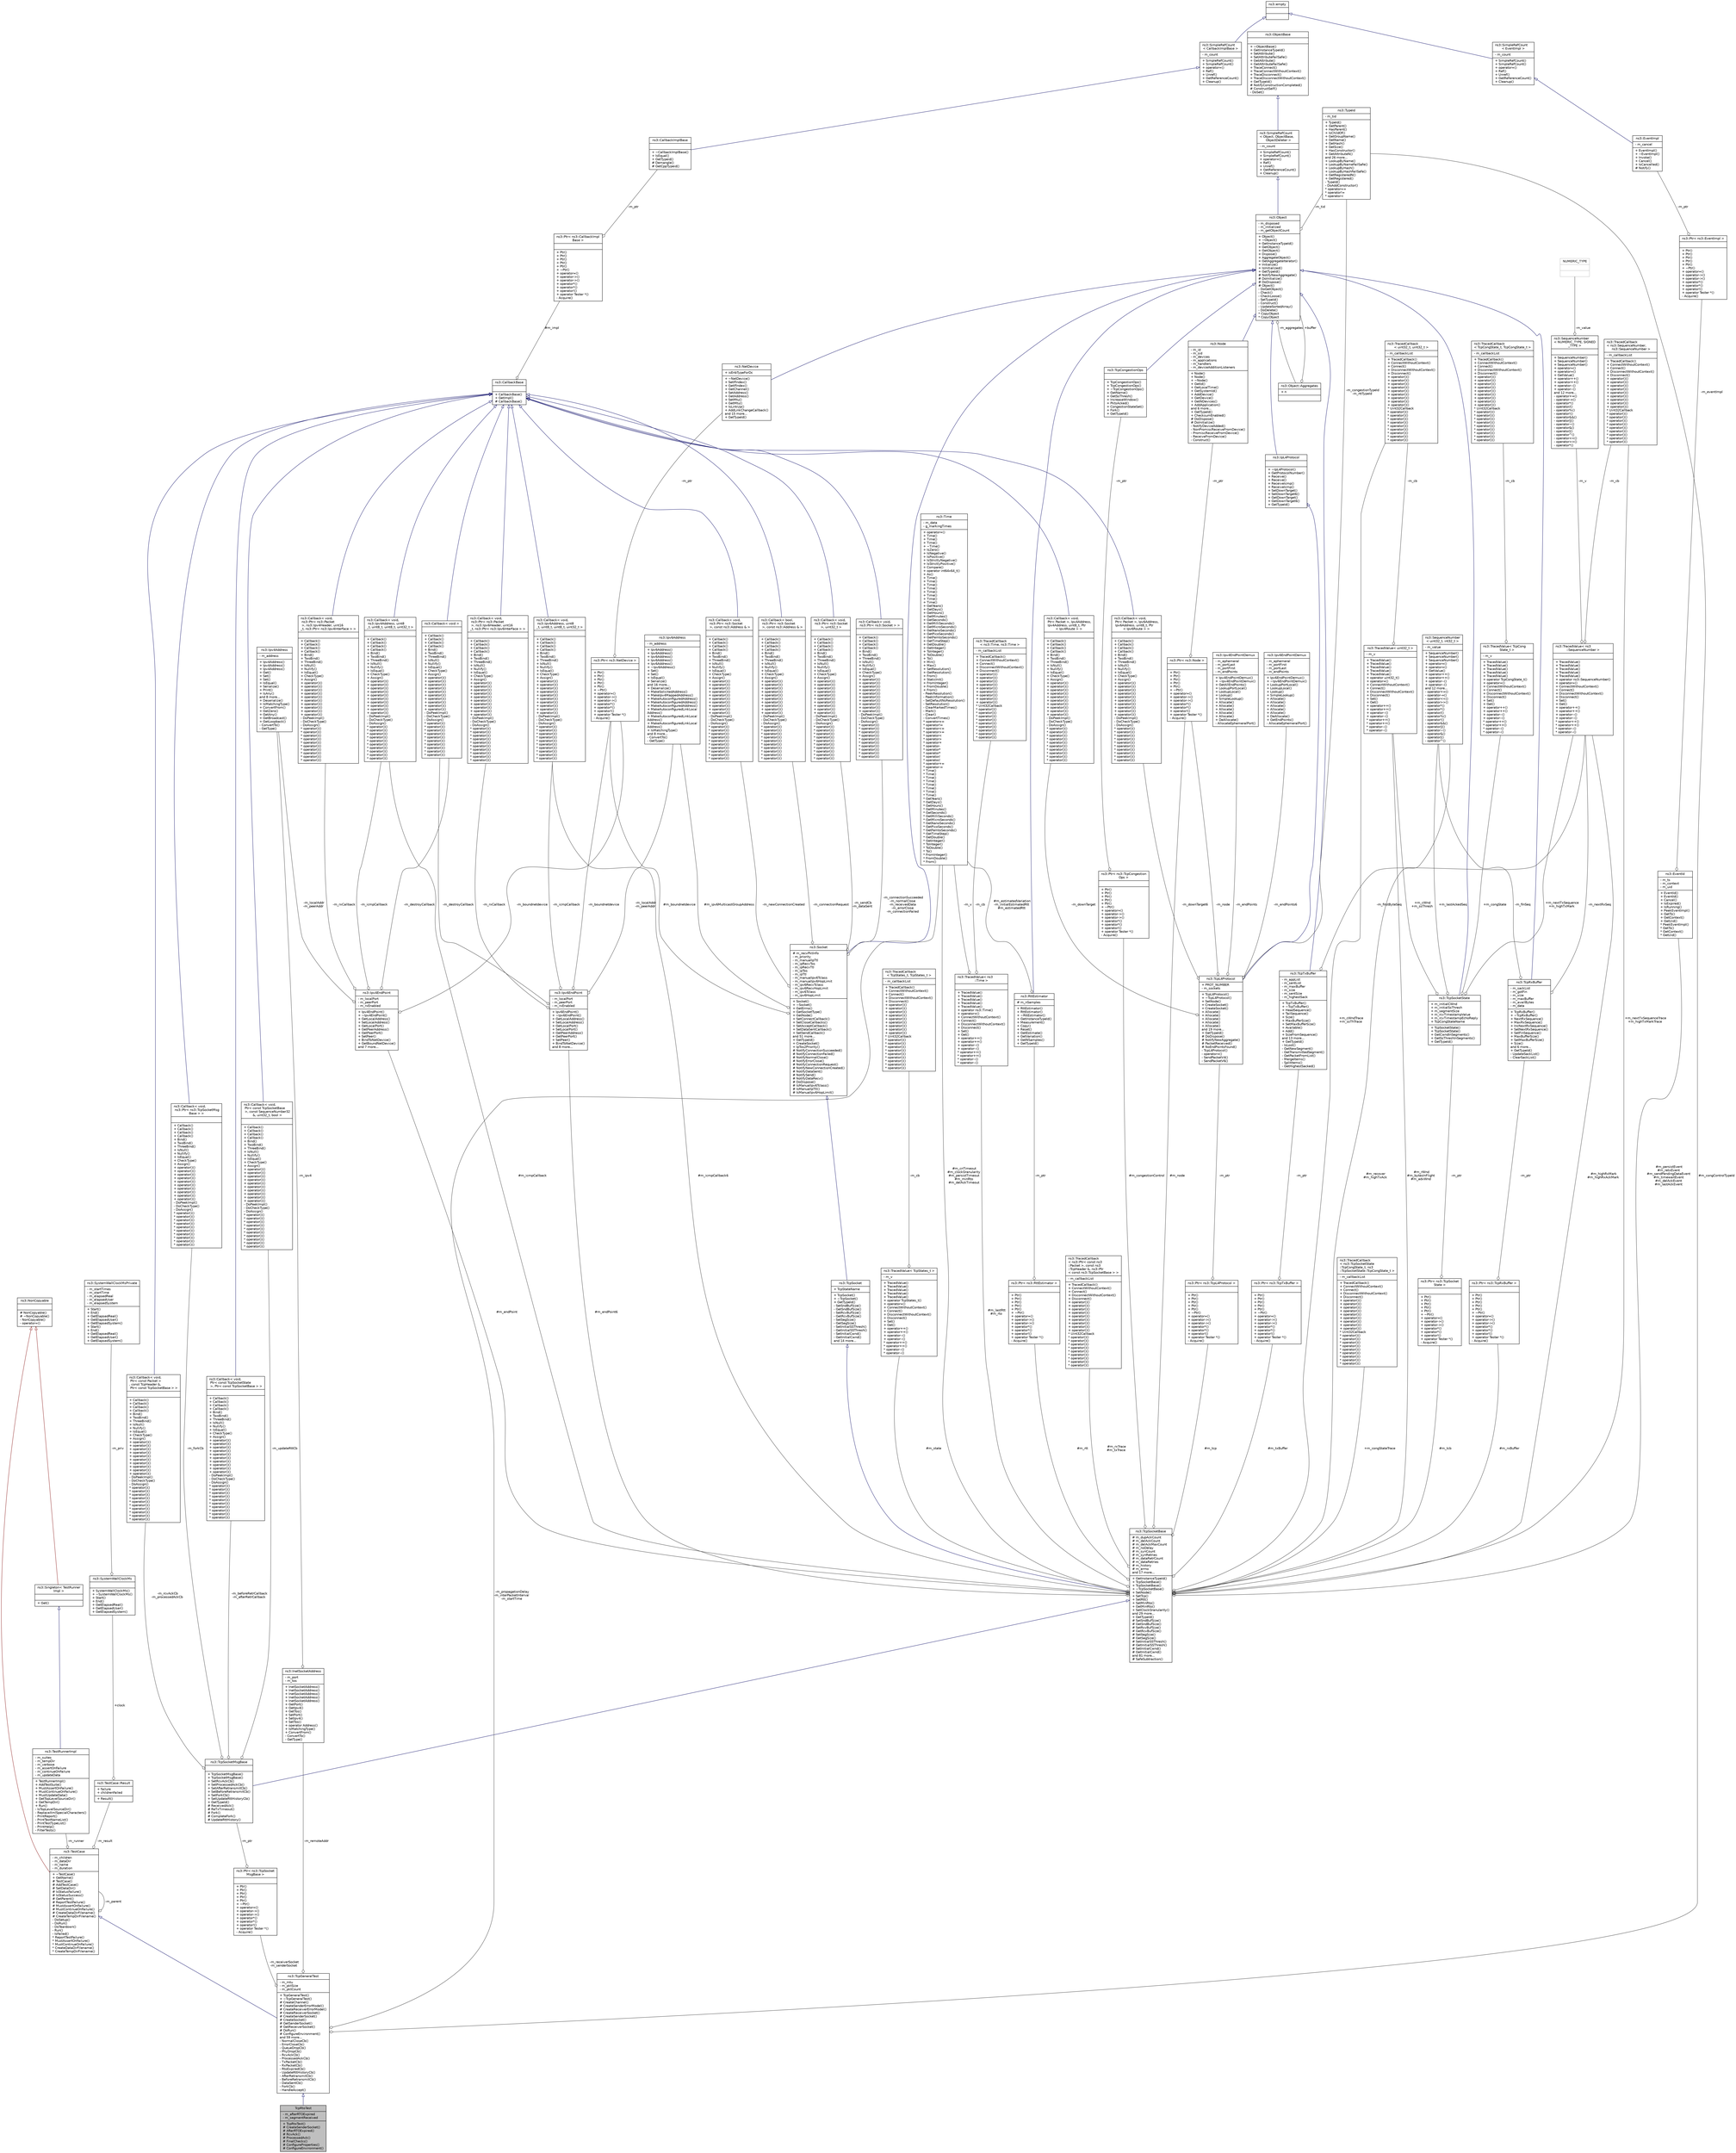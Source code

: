 digraph "TcpRtoTest"
{
  edge [fontname="Helvetica",fontsize="10",labelfontname="Helvetica",labelfontsize="10"];
  node [fontname="Helvetica",fontsize="10",shape=record];
  Node1 [label="{TcpRtoTest\n|- m_afterRTOExpired\l- m_segmentReceived\l|+ TcpRtoTest()\l# CreateSenderSocket()\l# AfterRTOExpired()\l# RcvAck()\l# ProcessedAck()\l# FinalChecks()\l# ConfigureProperties()\l# ConfigureEnvironment()\l}",height=0.2,width=0.4,color="black", fillcolor="grey75", style="filled", fontcolor="black"];
  Node2 -> Node1 [dir="back",color="midnightblue",fontsize="10",style="solid",arrowtail="onormal"];
  Node2 [label="{ns3::TcpGeneralTest\n|- m_mtu\l- m_pktSize\l- m_pktCount\l|+ TcpGeneralTest()\l+ ~TcpGeneralTest()\l# CreateChannel()\l# CreateSenderErrorModel()\l# CreateReceiverErrorModel()\l# CreateReceiverSocket()\l# CreateSenderSocket()\l# CreateSocket()\l# GetSenderSocket()\l# GetReceiverSocket()\l# DoRun()\l# ConfigureEnvironment()\land 59 more...\l- NormalCloseCb()\l- ErrorCloseCb()\l- QueueDropCb()\l- PhyDropCb()\l- RcvAckCb()\l- ProcessedAckCb()\l- TxPacketCb()\l- RxPacketCb()\l- RtoExpiredCb()\l- UpdateRttHistoryCb()\l- AfterRetransmitCb()\l- BeforeRetransmitCb()\l- DataSentCb()\l- ForkCb()\l- HandleAccept()\l}",height=0.2,width=0.4,color="black", fillcolor="white", style="filled",URL="$d2/dfd/classns3_1_1TcpGeneralTest.html",tooltip="General infrastructure for TCP testing. "];
  Node3 -> Node2 [dir="back",color="midnightblue",fontsize="10",style="solid",arrowtail="onormal"];
  Node3 [label="{ns3::TestCase\n|- m_children\l- m_dataDir\l- m_name\l- m_duration\l|+ ~TestCase()\l+ GetName()\l# TestCase()\l# AddTestCase()\l# SetDataDir()\l# IsStatusFailure()\l# IsStatusSuccess()\l# GetParent()\l# ReportTestFailure()\l# MustAssertOnFailure()\l# MustContinueOnFailure()\l# CreateDataDirFilename()\l# CreateTempDirFilename()\l- DoSetup()\l- DoRun()\l- DoTeardown()\l- Run()\l- IsFailed()\l* ReportTestFailure()\l* MustAssertOnFailure()\l* MustContinueOnFailure()\l* CreateDataDirFilename()\l* CreateTempDirFilename()\l}",height=0.2,width=0.4,color="black", fillcolor="white", style="filled",URL="$dd/d88/classns3_1_1TestCase.html",tooltip="encapsulates test code "];
  Node4 -> Node3 [dir="back",color="firebrick4",fontsize="10",style="solid",arrowtail="onormal"];
  Node4 [label="{ns3::NonCopyable\n||# NonCopyable()\l# ~NonCopyable()\l- NonCopyable()\l- operator=()\l}",height=0.2,width=0.4,color="black", fillcolor="white", style="filled",URL="$da/dd1/classns3_1_1NonCopyable.html"];
  Node5 -> Node3 [color="grey25",fontsize="10",style="solid",label=" -m_runner" ,arrowhead="odiamond"];
  Node5 [label="{ns3::TestRunnerImpl\n|- m_suites\l- m_tempDir\l- m_verbose\l- m_assertOnFailure\l- m_continueOnFailure\l- m_updateData\l|+ TestRunnerImpl()\l+ AddTestSuite()\l+ MustAssertOnFailure()\l+ MustContinueOnFailure()\l+ MustUpdateData()\l+ GetTopLevelSourceDir()\l+ GetTempDir()\l+ Run()\l- IsTopLevelSourceDir()\l- ReplaceXmlSpecialCharacters()\l- PrintReport()\l- PrintTestNameList()\l- PrintTestTypeList()\l- PrintHelp()\l- FilterTests()\l}",height=0.2,width=0.4,color="black", fillcolor="white", style="filled",URL="$d7/d71/classns3_1_1TestRunnerImpl.html"];
  Node6 -> Node5 [dir="back",color="midnightblue",fontsize="10",style="solid",arrowtail="onormal"];
  Node6 [label="{ns3::Singleton\< TestRunner\lImpl \>\n||+ Get()\l}",height=0.2,width=0.4,color="black", fillcolor="white", style="filled",URL="$d8/d77/classns3_1_1Singleton.html"];
  Node4 -> Node6 [dir="back",color="firebrick4",fontsize="10",style="solid",arrowtail="onormal"];
  Node3 -> Node3 [color="grey25",fontsize="10",style="solid",label=" -m_parent" ,arrowhead="odiamond"];
  Node7 -> Node3 [color="grey25",fontsize="10",style="solid",label=" -m_result" ,arrowhead="odiamond"];
  Node7 [label="{ns3::TestCase::Result\n|+ failure\l+ childrenFailed\l|+ Result()\l}",height=0.2,width=0.4,color="black", fillcolor="white", style="filled",URL="$de/d25/structns3_1_1TestCase_1_1Result.html"];
  Node8 -> Node7 [color="grey25",fontsize="10",style="solid",label=" +clock" ,arrowhead="odiamond"];
  Node8 [label="{ns3::SystemWallClockMs\n||+ SystemWallClockMs()\l+ ~SystemWallClockMs()\l+ Start()\l+ End()\l+ GetElapsedReal()\l+ GetElapsedUser()\l+ GetElapsedSystem()\l}",height=0.2,width=0.4,color="black", fillcolor="white", style="filled",URL="$dc/dd4/classns3_1_1SystemWallClockMs.html",tooltip="Measure elapsed wall clock time in milliseconds. "];
  Node9 -> Node8 [color="grey25",fontsize="10",style="solid",label=" -m_priv" ,arrowhead="odiamond"];
  Node9 [label="{ns3::SystemWallClockMsPrivate\n|- m_startTimes\l- m_startTime\l- m_elapsedReal\l- m_elapsedUser\l- m_elapsedSystem\l|+ Start()\l+ End()\l+ GetElapsedReal()\l+ GetElapsedUser()\l+ GetElapsedSystem()\l+ Start()\l+ End()\l+ GetElapsedReal()\l+ GetElapsedUser()\l+ GetElapsedSystem()\l}",height=0.2,width=0.4,color="black", fillcolor="white", style="filled",URL="$db/da6/classns3_1_1SystemWallClockMsPrivate.html",tooltip="System-dependent implementation for SystemWallClockMs. "];
  Node10 -> Node2 [color="grey25",fontsize="10",style="solid",label=" -m_remoteAddr" ,arrowhead="odiamond"];
  Node10 [label="{ns3::InetSocketAddress\n|- m_port\l- m_tos\l|+ InetSocketAddress()\l+ InetSocketAddress()\l+ InetSocketAddress()\l+ InetSocketAddress()\l+ InetSocketAddress()\l+ GetPort()\l+ GetIpv4()\l+ GetTos()\l+ SetPort()\l+ SetIpv4()\l+ SetTos()\l+ operator Address()\l+ IsMatchingType()\l+ ConvertFrom()\l- ConvertTo()\l- GetType()\l}",height=0.2,width=0.4,color="black", fillcolor="white", style="filled",URL="$d0/dfc/classns3_1_1InetSocketAddress.html",tooltip="an Inet address class "];
  Node11 -> Node10 [color="grey25",fontsize="10",style="solid",label=" -m_ipv4" ,arrowhead="odiamond"];
  Node11 [label="{ns3::Ipv4Address\n|- m_address\l|+ Ipv4Address()\l+ Ipv4Address()\l+ Ipv4Address()\l+ Get()\l+ Set()\l+ Set()\l+ IsEqual()\l+ Serialize()\l+ Print()\l+ IsAny()\land 8 more...\l+ Deserialize()\l+ IsMatchingType()\l+ ConvertFrom()\l+ GetZero()\l+ GetAny()\l+ GetBroadcast()\l+ GetLoopback()\l- ConvertTo()\l- GetType()\l}",height=0.2,width=0.4,color="black", fillcolor="white", style="filled",URL="$de/d55/classns3_1_1Ipv4Address.html",tooltip="Ipv4 addresses are stored in host order in this class. "];
  Node12 -> Node2 [color="grey25",fontsize="10",style="solid",label=" -m_receiverSocket\n-m_senderSocket" ,arrowhead="odiamond"];
  Node12 [label="{ns3::Ptr\< ns3::TcpSocket\lMsgBase \>\n||+ Ptr()\l+ Ptr()\l+ Ptr()\l+ Ptr()\l+ Ptr()\l+ ~Ptr()\l+ operator=()\l+ operator-\>()\l+ operator-\>()\l+ operator*()\l+ operator*()\l+ operator!()\l+ operator Tester *()\l- Acquire()\l}",height=0.2,width=0.4,color="black", fillcolor="white", style="filled",URL="$dc/d90/classns3_1_1Ptr.html"];
  Node13 -> Node12 [color="grey25",fontsize="10",style="solid",label=" -m_ptr" ,arrowhead="odiamond"];
  Node13 [label="{ns3::TcpSocketMsgBase\n||+ TcpSocketMsgBase()\l+ TcpSocketMsgBase()\l+ SetRcvAckCb()\l+ SetProcessedAckCb()\l+ SetAfterRetransmitCb()\l+ SetBeforeRetransmitCb()\l+ SetForkCb()\l+ SetUpdateRttHistoryCb()\l+ GetTypeId()\l# ReceivedAck()\l# ReTxTimeout()\l# Fork()\l# CompleteFork()\l# UpdateRttHistory()\l}",height=0.2,width=0.4,color="black", fillcolor="white", style="filled",URL="$dd/d88/classns3_1_1TcpSocketMsgBase.html",tooltip="Class for inserting callbacks special points of the flow of TCP sockets. "];
  Node14 -> Node13 [dir="back",color="midnightblue",fontsize="10",style="solid",arrowtail="onormal"];
  Node14 [label="{ns3::TcpSocketBase\n|# m_dupAckCount\l# m_delAckCount\l# m_delAckMaxCount\l# m_noDelay\l# m_synCount\l# m_synRetries\l# m_dataRetrCount\l# m_dataRetries\l# m_history\l# m_errno\land 17 more...\l|+ GetInstanceTypeId()\l+ TcpSocketBase()\l+ TcpSocketBase()\l+ ~TcpSocketBase()\l+ SetNode()\l+ SetTcp()\l+ SetRtt()\l+ SetMinRto()\l+ GetMinRto()\l+ SetClockGranularity()\land 29 more...\l+ GetTypeId()\l# SetSndBufSize()\l# GetSndBufSize()\l# SetRcvBufSize()\l# GetRcvBufSize()\l# SetSegSize()\l# GetSegSize()\l# SetInitialSSThresh()\l# GetInitialSSThresh()\l# SetInitialCwnd()\l# GetInitialCwnd()\land 81 more...\l# SafeSubtraction()\l}",height=0.2,width=0.4,color="black", fillcolor="white", style="filled",URL="$d1/d45/classns3_1_1TcpSocketBase.html",tooltip="A base class for implementation of a stream socket using TCP. "];
  Node15 -> Node14 [dir="back",color="midnightblue",fontsize="10",style="solid",arrowtail="onormal"];
  Node15 [label="{ns3::TcpSocket\n|+ TcpStateName\l|+ TcpSocket()\l+ ~TcpSocket()\l+ GetTypeId()\l- SetSndBufSize()\l- GetSndBufSize()\l- SetRcvBufSize()\l- GetRcvBufSize()\l- SetSegSize()\l- GetSegSize()\l- SetInitialSSThresh()\l- GetInitialSSThresh()\l- SetInitialCwnd()\l- GetInitialCwnd()\land 14 more...\l}",height=0.2,width=0.4,color="black", fillcolor="white", style="filled",URL="$d2/dc5/classns3_1_1TcpSocket.html",tooltip="(abstract) base class of all TcpSockets "];
  Node16 -> Node15 [dir="back",color="midnightblue",fontsize="10",style="solid",arrowtail="onormal"];
  Node16 [label="{ns3::Socket\n|# m_recvPktInfo\l- m_priority\l- m_manualIpTtl\l- m_ipRecvTos\l- m_ipRecvTtl\l- m_ipTos\l- m_ipTtl\l- m_manualIpv6Tclass\l- m_manualIpv6HopLimit\l- m_ipv6RecvTclass\l- m_ipv6RecvHopLimit\l- m_ipv6Tclass\l- m_ipv6HopLimit\l|+ Socket()\l+ ~Socket()\l+ GetErrno()\l+ GetSocketType()\l+ GetNode()\l+ SetConnectCallback()\l+ SetCloseCallbacks()\l+ SetAcceptCallback()\l+ SetDataSentCallback()\l+ SetSendCallback()\land 51 more...\l+ GetTypeId()\l+ CreateSocket()\l+ IpTos2Priority()\l# NotifyConnectionSucceeded()\l# NotifyConnectionFailed()\l# NotifyNormalClose()\l# NotifyErrorClose()\l# NotifyConnectionRequest()\l# NotifyNewConnectionCreated()\l# NotifyDataSent()\l# NotifySend()\l# NotifyDataRecv()\l# DoDispose()\l# IsManualIpv6Tclass()\l# IsManualIpTtl()\l# IsManualIpv6HopLimit()\l}",height=0.2,width=0.4,color="black", fillcolor="white", style="filled",URL="$d9/df2/classns3_1_1Socket.html",tooltip="A low-level Socket API based loosely on the BSD Socket API.A few things to keep in mind about this ty..."];
  Node17 -> Node16 [dir="back",color="midnightblue",fontsize="10",style="solid",arrowtail="onormal"];
  Node17 [label="{ns3::Object\n|- m_disposed\l- m_initialized\l- m_getObjectCount\l|+ Object()\l+ ~Object()\l+ GetInstanceTypeId()\l+ GetObject()\l+ GetObject()\l+ Dispose()\l+ AggregateObject()\l+ GetAggregateIterator()\l+ Initialize()\l+ IsInitialized()\l+ GetTypeId()\l# NotifyNewAggregate()\l# DoInitialize()\l# DoDispose()\l# Object()\l- DoGetObject()\l- Check()\l- CheckLoose()\l- SetTypeId()\l- Construct()\l- UpdateSortedArray()\l- DoDelete()\l* CopyObject\l* CopyObject\l}",height=0.2,width=0.4,color="black", fillcolor="white", style="filled",URL="$d9/d77/classns3_1_1Object.html",tooltip="A base class which provides memory management and object aggregation. "];
  Node18 -> Node17 [dir="back",color="midnightblue",fontsize="10",style="solid",arrowtail="onormal"];
  Node18 [label="{ns3::SimpleRefCount\l\< Object, ObjectBase,\l ObjectDeleter \>\n|- m_count\l|+ SimpleRefCount()\l+ SimpleRefCount()\l+ operator=()\l+ Ref()\l+ Unref()\l+ GetReferenceCount()\l+ Cleanup()\l}",height=0.2,width=0.4,color="black", fillcolor="white", style="filled",URL="$da/da1/classns3_1_1SimpleRefCount.html"];
  Node19 -> Node18 [dir="back",color="midnightblue",fontsize="10",style="solid",arrowtail="onormal"];
  Node19 [label="{ns3::ObjectBase\n||+ ~ObjectBase()\l+ GetInstanceTypeId()\l+ SetAttribute()\l+ SetAttributeFailSafe()\l+ GetAttribute()\l+ GetAttributeFailSafe()\l+ TraceConnect()\l+ TraceConnectWithoutContext()\l+ TraceDisconnect()\l+ TraceDisconnectWithoutContext()\l+ GetTypeId()\l# NotifyConstructionCompleted()\l# ConstructSelf()\l- DoSet()\l}",height=0.2,width=0.4,color="black", fillcolor="white", style="filled",URL="$d2/dac/classns3_1_1ObjectBase.html",tooltip="Anchor the ns-3 type and attribute system. "];
  Node20 -> Node17 [color="grey25",fontsize="10",style="solid",label=" -m_tid" ,arrowhead="odiamond"];
  Node20 [label="{ns3::TypeId\n|- m_tid\l|+ TypeId()\l+ GetParent()\l+ HasParent()\l+ IsChildOf()\l+ GetGroupName()\l+ GetName()\l+ GetHash()\l+ GetSize()\l+ HasConstructor()\l+ GetAttributeN()\land 26 more...\l+ LookupByName()\l+ LookupByNameFailSafe()\l+ LookupByHash()\l+ LookupByHashFailSafe()\l+ GetRegisteredN()\l+ GetRegistered()\l- TypeId()\l- DoAddConstructor()\l* operator==\l* operator!=\l* operator\<\l}",height=0.2,width=0.4,color="black", fillcolor="white", style="filled",URL="$d6/d11/classns3_1_1TypeId.html",tooltip="a unique identifier for an interface. "];
  Node21 -> Node17 [color="grey25",fontsize="10",style="solid",label=" -m_aggregates" ,arrowhead="odiamond"];
  Node21 [label="{ns3::Object::Aggregates\n|+ n\l|}",height=0.2,width=0.4,color="black", fillcolor="white", style="filled",URL="$d5/de9/structns3_1_1Object_1_1Aggregates.html"];
  Node17 -> Node21 [color="grey25",fontsize="10",style="solid",label=" +buffer" ,arrowhead="odiamond"];
  Node22 -> Node16 [color="grey25",fontsize="10",style="solid",label=" #m_boundnetdevice" ,arrowhead="odiamond"];
  Node22 [label="{ns3::Ptr\< ns3::NetDevice \>\n||+ Ptr()\l+ Ptr()\l+ Ptr()\l+ Ptr()\l+ Ptr()\l+ ~Ptr()\l+ operator=()\l+ operator-\>()\l+ operator-\>()\l+ operator*()\l+ operator*()\l+ operator!()\l+ operator Tester *()\l- Acquire()\l}",height=0.2,width=0.4,color="black", fillcolor="white", style="filled",URL="$dc/d90/classns3_1_1Ptr.html"];
  Node23 -> Node22 [color="grey25",fontsize="10",style="solid",label=" -m_ptr" ,arrowhead="odiamond"];
  Node23 [label="{ns3::NetDevice\n|+ isEnbTypeForDc\l|+ ~NetDevice()\l+ SetIfIndex()\l+ GetIfIndex()\l+ GetChannel()\l+ SetAddress()\l+ GetAddress()\l+ SetMtu()\l+ GetMtu()\l+ IsLinkUp()\l+ AddLinkChangeCallback()\land 15 more...\l+ GetTypeId()\l}",height=0.2,width=0.4,color="black", fillcolor="white", style="filled",URL="$d9/dac/classns3_1_1NetDevice.html",tooltip="Network layer to device interface. "];
  Node17 -> Node23 [dir="back",color="midnightblue",fontsize="10",style="solid",arrowtail="onormal"];
  Node24 -> Node16 [color="grey25",fontsize="10",style="solid",label=" #m_ipv6MulticastGroupAddress" ,arrowhead="odiamond"];
  Node24 [label="{ns3::Ipv6Address\n|- m_address\l|+ Ipv6Address()\l+ Ipv6Address()\l+ Ipv6Address()\l+ Ipv6Address()\l+ Ipv6Address()\l+ ~Ipv6Address()\l+ Set()\l+ Set()\l+ IsEqual()\l+ Serialize()\land 16 more...\l+ Deserialize()\l+ MakeSolicitedAddress()\l+ MakeIpv4MappedAddress()\l+ MakeAutoconfiguredAddress()\l+ MakeAutoconfiguredAddress()\l+ MakeAutoconfiguredAddress()\l+ MakeAutoconfiguredLinkLocal\lAddress()\l+ MakeAutoconfiguredLinkLocal\lAddress()\l+ MakeAutoconfiguredLinkLocal\lAddress()\l+ IsMatchingType()\land 8 more...\l- ConvertTo()\l- GetType()\l}",height=0.2,width=0.4,color="black", fillcolor="white", style="filled",URL="$d5/de6/classns3_1_1Ipv6Address.html",tooltip="Describes an IPv6 address. "];
  Node25 -> Node16 [color="grey25",fontsize="10",style="solid",label=" -m_newConnectionCreated" ,arrowhead="odiamond"];
  Node25 [label="{ns3::Callback\< void,\l ns3::Ptr\< ns3::Socket\l \>, const ns3::Address & \>\n||+ Callback()\l+ Callback()\l+ Callback()\l+ Callback()\l+ Bind()\l+ TwoBind()\l+ ThreeBind()\l+ IsNull()\l+ Nullify()\l+ IsEqual()\l+ CheckType()\l+ Assign()\l+ operator()()\l+ operator()()\l+ operator()()\l+ operator()()\l+ operator()()\l+ operator()()\l+ operator()()\l+ operator()()\l+ operator()()\l+ operator()()\l- DoPeekImpl()\l- DoCheckType()\l- DoAssign()\l* operator()()\l* operator()()\l* operator()()\l* operator()()\l* operator()()\l* operator()()\l* operator()()\l* operator()()\l* operator()()\l* operator()()\l}",height=0.2,width=0.4,color="black", fillcolor="white", style="filled",URL="$d1/d48/classns3_1_1Callback.html"];
  Node26 -> Node25 [dir="back",color="midnightblue",fontsize="10",style="solid",arrowtail="onormal"];
  Node26 [label="{ns3::CallbackBase\n||+ CallbackBase()\l+ GetImpl()\l# CallbackBase()\l}",height=0.2,width=0.4,color="black", fillcolor="white", style="filled",URL="$d7/db5/classns3_1_1CallbackBase.html"];
  Node27 -> Node26 [color="grey25",fontsize="10",style="solid",label=" #m_impl" ,arrowhead="odiamond"];
  Node27 [label="{ns3::Ptr\< ns3::CallbackImpl\lBase \>\n||+ Ptr()\l+ Ptr()\l+ Ptr()\l+ Ptr()\l+ Ptr()\l+ ~Ptr()\l+ operator=()\l+ operator-\>()\l+ operator-\>()\l+ operator*()\l+ operator*()\l+ operator!()\l+ operator Tester *()\l- Acquire()\l}",height=0.2,width=0.4,color="black", fillcolor="white", style="filled",URL="$dc/d90/classns3_1_1Ptr.html"];
  Node28 -> Node27 [color="grey25",fontsize="10",style="solid",label=" -m_ptr" ,arrowhead="odiamond"];
  Node28 [label="{ns3::CallbackImplBase\n||+ ~CallbackImplBase()\l+ IsEqual()\l+ GetTypeid()\l# Demangle()\l# GetCppTypeid()\l}",height=0.2,width=0.4,color="black", fillcolor="white", style="filled",URL="$d3/dfa/classns3_1_1CallbackImplBase.html"];
  Node29 -> Node28 [dir="back",color="midnightblue",fontsize="10",style="solid",arrowtail="onormal"];
  Node29 [label="{ns3::SimpleRefCount\l\< CallbackImplBase \>\n|- m_count\l|+ SimpleRefCount()\l+ SimpleRefCount()\l+ operator=()\l+ Ref()\l+ Unref()\l+ GetReferenceCount()\l+ Cleanup()\l}",height=0.2,width=0.4,color="black", fillcolor="white", style="filled",URL="$da/da1/classns3_1_1SimpleRefCount.html"];
  Node30 -> Node29 [dir="back",color="midnightblue",fontsize="10",style="solid",arrowtail="onormal"];
  Node30 [label="{ns3::empty\n||}",height=0.2,width=0.4,color="black", fillcolor="white", style="filled",URL="$d9/d6a/classns3_1_1empty.html",tooltip="make Callback use a separate empty type "];
  Node31 -> Node16 [color="grey25",fontsize="10",style="solid",label=" -m_sendCb\n-m_dataSent" ,arrowhead="odiamond"];
  Node31 [label="{ns3::Callback\< void,\l ns3::Ptr\< ns3::Socket\l \>, uint32_t \>\n||+ Callback()\l+ Callback()\l+ Callback()\l+ Callback()\l+ Bind()\l+ TwoBind()\l+ ThreeBind()\l+ IsNull()\l+ Nullify()\l+ IsEqual()\l+ CheckType()\l+ Assign()\l+ operator()()\l+ operator()()\l+ operator()()\l+ operator()()\l+ operator()()\l+ operator()()\l+ operator()()\l+ operator()()\l+ operator()()\l+ operator()()\l- DoPeekImpl()\l- DoCheckType()\l- DoAssign()\l* operator()()\l* operator()()\l* operator()()\l* operator()()\l* operator()()\l* operator()()\l* operator()()\l* operator()()\l* operator()()\l* operator()()\l}",height=0.2,width=0.4,color="black", fillcolor="white", style="filled",URL="$d1/d48/classns3_1_1Callback.html"];
  Node26 -> Node31 [dir="back",color="midnightblue",fontsize="10",style="solid",arrowtail="onormal"];
  Node32 -> Node16 [color="grey25",fontsize="10",style="solid",label=" -m_connectionSucceeded\n-m_normalClose\n-m_receivedData\n-m_errorClose\n-m_connectionFailed" ,arrowhead="odiamond"];
  Node32 [label="{ns3::Callback\< void,\l ns3::Ptr\< ns3::Socket \> \>\n||+ Callback()\l+ Callback()\l+ Callback()\l+ Callback()\l+ Bind()\l+ TwoBind()\l+ ThreeBind()\l+ IsNull()\l+ Nullify()\l+ IsEqual()\l+ CheckType()\l+ Assign()\l+ operator()()\l+ operator()()\l+ operator()()\l+ operator()()\l+ operator()()\l+ operator()()\l+ operator()()\l+ operator()()\l+ operator()()\l+ operator()()\l- DoPeekImpl()\l- DoCheckType()\l- DoAssign()\l* operator()()\l* operator()()\l* operator()()\l* operator()()\l* operator()()\l* operator()()\l* operator()()\l* operator()()\l* operator()()\l* operator()()\l}",height=0.2,width=0.4,color="black", fillcolor="white", style="filled",URL="$d1/d48/classns3_1_1Callback.html"];
  Node26 -> Node32 [dir="back",color="midnightblue",fontsize="10",style="solid",arrowtail="onormal"];
  Node33 -> Node16 [color="grey25",fontsize="10",style="solid",label=" -m_connectionRequest" ,arrowhead="odiamond"];
  Node33 [label="{ns3::Callback\< bool,\l ns3::Ptr\< ns3::Socket\l \>, const ns3::Address & \>\n||+ Callback()\l+ Callback()\l+ Callback()\l+ Callback()\l+ Bind()\l+ TwoBind()\l+ ThreeBind()\l+ IsNull()\l+ Nullify()\l+ IsEqual()\l+ CheckType()\l+ Assign()\l+ operator()()\l+ operator()()\l+ operator()()\l+ operator()()\l+ operator()()\l+ operator()()\l+ operator()()\l+ operator()()\l+ operator()()\l+ operator()()\l- DoPeekImpl()\l- DoCheckType()\l- DoAssign()\l* operator()()\l* operator()()\l* operator()()\l* operator()()\l* operator()()\l* operator()()\l* operator()()\l* operator()()\l* operator()()\l* operator()()\l}",height=0.2,width=0.4,color="black", fillcolor="white", style="filled",URL="$d1/d48/classns3_1_1Callback.html"];
  Node26 -> Node33 [dir="back",color="midnightblue",fontsize="10",style="solid",arrowtail="onormal"];
  Node34 -> Node14 [color="grey25",fontsize="10",style="solid",label=" #m_icmpCallback" ,arrowhead="odiamond"];
  Node34 [label="{ns3::Callback\< void,\l ns3::Ipv4Address, uint8\l_t, uint8_t, uint8_t, uint32_t \>\n||+ Callback()\l+ Callback()\l+ Callback()\l+ Callback()\l+ Bind()\l+ TwoBind()\l+ ThreeBind()\l+ IsNull()\l+ Nullify()\l+ IsEqual()\l+ CheckType()\l+ Assign()\l+ operator()()\l+ operator()()\l+ operator()()\l+ operator()()\l+ operator()()\l+ operator()()\l+ operator()()\l+ operator()()\l+ operator()()\l+ operator()()\l- DoPeekImpl()\l- DoCheckType()\l- DoAssign()\l* operator()()\l* operator()()\l* operator()()\l* operator()()\l* operator()()\l* operator()()\l* operator()()\l* operator()()\l* operator()()\l* operator()()\l}",height=0.2,width=0.4,color="black", fillcolor="white", style="filled",URL="$d1/d48/classns3_1_1Callback.html"];
  Node26 -> Node34 [dir="back",color="midnightblue",fontsize="10",style="solid",arrowtail="onormal"];
  Node35 -> Node14 [color="grey25",fontsize="10",style="solid",label=" #m_recover\n#m_highTxAck" ,arrowhead="odiamond"];
  Node35 [label="{ns3::SequenceNumber\l\< uint32_t, int32_t \>\n|- m_value\l|+ SequenceNumber()\l+ SequenceNumber()\l+ SequenceNumber()\l+ operator=()\l+ operator=()\l+ GetValue()\l+ operator++()\l+ operator++()\l+ operator--()\l+ operator--()\land 12 more...\l- operator+=()\l- operator-=()\l- operator\<\<()\l- operator\>\>()\l- operator*()\l- operator*()\l- operator/()\l- operator%()\l- operator!()\l- operator&&()\l- operator\|\|()\l- operator~()\l- operator&()\l- operator\|()\l- operator^()\l}",height=0.2,width=0.4,color="black", fillcolor="white", style="filled",URL="$de/ddb/classns3_1_1SequenceNumber.html"];
  Node36 -> Node14 [color="grey25",fontsize="10",style="solid",label=" #m_txBuffer" ,arrowhead="odiamond"];
  Node36 [label="{ns3::Ptr\< ns3::TcpTxBuffer \>\n||+ Ptr()\l+ Ptr()\l+ Ptr()\l+ Ptr()\l+ Ptr()\l+ ~Ptr()\l+ operator=()\l+ operator-\>()\l+ operator-\>()\l+ operator*()\l+ operator*()\l+ operator!()\l+ operator Tester *()\l- Acquire()\l}",height=0.2,width=0.4,color="black", fillcolor="white", style="filled",URL="$dc/d90/classns3_1_1Ptr.html"];
  Node37 -> Node36 [color="grey25",fontsize="10",style="solid",label=" -m_ptr" ,arrowhead="odiamond"];
  Node37 [label="{ns3::TcpTxBuffer\n|- m_appList\l- m_sentList\l- m_maxBuffer\l- m_size\l- m_sentSize\l- m_highestSack\l|+ TcpTxBuffer()\l+ ~TcpTxBuffer()\l+ HeadSequence()\l+ TailSequence()\l+ Size()\l+ MaxBufferSize()\l+ SetMaxBufferSize()\l+ Available()\l+ Add()\l+ SizeFromSequence()\land 13 more...\l+ GetTypeId()\l- IsLost()\l- GetNewSegment()\l- GetTransmittedSegment()\l- GetPacketFromList()\l- MergeItems()\l- SplitItems()\l- GetHighestSacked()\l}",height=0.2,width=0.4,color="black", fillcolor="white", style="filled",URL="$d9/d1d/classns3_1_1TcpTxBuffer.html",tooltip="Tcp sender buffer. "];
  Node17 -> Node37 [dir="back",color="midnightblue",fontsize="10",style="solid",arrowtail="onormal"];
  Node38 -> Node37 [color="grey25",fontsize="10",style="solid",label=" -m_firstByteSeq" ,arrowhead="odiamond"];
  Node38 [label="{ns3::TracedValue\< ns3\l::SequenceNumber \>\n||+ TracedValue()\l+ TracedValue()\l+ TracedValue()\l+ TracedValue()\l+ TracedValue()\l+ operator ns3::SequenceNumber()\l+ operator=()\l+ ConnectWithoutContext()\l+ Connect()\l+ DisconnectWithoutContext()\l+ Disconnect()\l+ Set()\l+ Get()\l+ operator++()\l+ operator++()\l+ operator--()\l+ operator--()\l* operator++()\l* operator++()\l* operator--()\l* operator--()\l}",height=0.2,width=0.4,color="black", fillcolor="white", style="filled",URL="$df/d97/classns3_1_1TracedValue.html"];
  Node39 -> Node38 [color="grey25",fontsize="10",style="solid",label=" -m_v" ,arrowhead="odiamond"];
  Node39 [label="{ns3::SequenceNumber\l\< NUMERIC_TYPE, SIGNED\l_TYPE \>\n||+ SequenceNumber()\l+ SequenceNumber()\l+ SequenceNumber()\l+ operator=()\l+ operator=()\l+ GetValue()\l+ operator++()\l+ operator++()\l+ operator--()\l+ operator--()\land 12 more...\l- operator+=()\l- operator-=()\l- operator*()\l- operator/()\l- operator%()\l- operator!()\l- operator&&()\l- operator\|\|()\l- operator~()\l- operator&()\l- operator\|()\l- operator^()\l- operator\<\<()\l- operator\>\>()\l- operator*()\l}",height=0.2,width=0.4,color="black", fillcolor="white", style="filled",URL="$de/ddb/classns3_1_1SequenceNumber.html",tooltip="Generic \"sequence number\" class. "];
  Node40 -> Node39 [color="grey25",fontsize="10",style="solid",label=" -m_value" ,arrowhead="odiamond"];
  Node40 [label="{NUMERIC_TYPE\n||}",height=0.2,width=0.4,color="grey75", fillcolor="white", style="filled"];
  Node41 -> Node38 [color="grey25",fontsize="10",style="solid",label=" -m_cb" ,arrowhead="odiamond"];
  Node41 [label="{ns3::TracedCallback\l\< ns3::SequenceNumber,\l ns3::SequenceNumber \>\n|- m_callbackList\l|+ TracedCallback()\l+ ConnectWithoutContext()\l+ Connect()\l+ DisconnectWithoutContext()\l+ Disconnect()\l+ operator()()\l+ operator()()\l+ operator()()\l+ operator()()\l+ operator()()\l+ operator()()\l+ operator()()\l+ operator()()\l+ operator()()\l* Uint32Callback\l* operator()()\l* operator()()\l* operator()()\l* operator()()\l* operator()()\l* operator()()\l* operator()()\l* operator()()\l* operator()()\l}",height=0.2,width=0.4,color="black", fillcolor="white", style="filled",URL="$df/dec/classns3_1_1TracedCallback.html"];
  Node42 -> Node14 [color="grey25",fontsize="10",style="solid",label=" #m_rxBuffer" ,arrowhead="odiamond"];
  Node42 [label="{ns3::Ptr\< ns3::TcpRxBuffer \>\n||+ Ptr()\l+ Ptr()\l+ Ptr()\l+ Ptr()\l+ Ptr()\l+ ~Ptr()\l+ operator=()\l+ operator-\>()\l+ operator-\>()\l+ operator*()\l+ operator*()\l+ operator!()\l+ operator Tester *()\l- Acquire()\l}",height=0.2,width=0.4,color="black", fillcolor="white", style="filled",URL="$dc/d90/classns3_1_1Ptr.html"];
  Node43 -> Node42 [color="grey25",fontsize="10",style="solid",label=" -m_ptr" ,arrowhead="odiamond"];
  Node43 [label="{ns3::TcpRxBuffer\n|- m_sackList\l- m_gotFin\l- m_size\l- m_maxBuffer\l- m_availBytes\l- m_data\l|+ TcpRxBuffer()\l+ ~TcpRxBuffer()\l+ NextRxSequence()\l+ MaxRxSequence()\l+ IncNextRxSequence()\l+ SetNextRxSequence()\l+ SetFinSequence()\l+ MaxBufferSize()\l+ SetMaxBufferSize()\l+ Size()\land 6 more...\l+ GetTypeId()\l- UpdateSackList()\l- ClearSackList()\l}",height=0.2,width=0.4,color="black", fillcolor="white", style="filled",URL="$d3/d2b/classns3_1_1TcpRxBuffer.html",tooltip="Rx reordering buffer for TCP. "];
  Node17 -> Node43 [dir="back",color="midnightblue",fontsize="10",style="solid",arrowtail="onormal"];
  Node35 -> Node43 [color="grey25",fontsize="10",style="solid",label=" -m_finSeq" ,arrowhead="odiamond"];
  Node38 -> Node43 [color="grey25",fontsize="10",style="solid",label=" -m_nextRxSeq" ,arrowhead="odiamond"];
  Node44 -> Node14 [color="grey25",fontsize="10",style="solid",label=" #m_tcb" ,arrowhead="odiamond"];
  Node44 [label="{ns3::Ptr\< ns3::TcpSocket\lState \>\n||+ Ptr()\l+ Ptr()\l+ Ptr()\l+ Ptr()\l+ Ptr()\l+ ~Ptr()\l+ operator=()\l+ operator-\>()\l+ operator-\>()\l+ operator*()\l+ operator*()\l+ operator!()\l+ operator Tester *()\l- Acquire()\l}",height=0.2,width=0.4,color="black", fillcolor="white", style="filled",URL="$dc/d90/classns3_1_1Ptr.html"];
  Node45 -> Node44 [color="grey25",fontsize="10",style="solid",label=" -m_ptr" ,arrowhead="odiamond"];
  Node45 [label="{ns3::TcpSocketState\n|+ m_initialCWnd\l+ m_initialSsThresh\l+ m_segmentSize\l+ m_rcvTimestampValue\l+ m_rcvTimestampEchoReply\l+ TcpCongStateName\l|+ TcpSocketState()\l+ TcpSocketState()\l+ GetCwndInSegments()\l+ GetSsThreshInSegments()\l+ GetTypeId()\l}",height=0.2,width=0.4,color="black", fillcolor="white", style="filled",URL="$dd/db9/classns3_1_1TcpSocketState.html",tooltip="Data structure that records the congestion state of a connection. "];
  Node17 -> Node45 [dir="back",color="midnightblue",fontsize="10",style="solid",arrowtail="onormal"];
  Node35 -> Node45 [color="grey25",fontsize="10",style="solid",label=" +m_lastAckedSeq" ,arrowhead="odiamond"];
  Node38 -> Node45 [color="grey25",fontsize="10",style="solid",label=" +m_nextTxSequence\n+m_highTxMark" ,arrowhead="odiamond"];
  Node46 -> Node45 [color="grey25",fontsize="10",style="solid",label=" +m_congState" ,arrowhead="odiamond"];
  Node46 [label="{ns3::TracedValue\< TcpCong\lState_t \>\n|- m_v\l|+ TracedValue()\l+ TracedValue()\l+ TracedValue()\l+ TracedValue()\l+ TracedValue()\l+ operator TcpCongState_t()\l+ operator=()\l+ ConnectWithoutContext()\l+ Connect()\l+ DisconnectWithoutContext()\l+ Disconnect()\l+ Set()\l+ Get()\l+ operator++()\l+ operator++()\l+ operator--()\l+ operator--()\l* operator++()\l* operator++()\l* operator--()\l* operator--()\l}",height=0.2,width=0.4,color="black", fillcolor="white", style="filled",URL="$df/d97/classns3_1_1TracedValue.html"];
  Node47 -> Node46 [color="grey25",fontsize="10",style="solid",label=" -m_cb" ,arrowhead="odiamond"];
  Node47 [label="{ns3::TracedCallback\l\< TcpCongState_t, TcpCongState_t \>\n|- m_callbackList\l|+ TracedCallback()\l+ ConnectWithoutContext()\l+ Connect()\l+ DisconnectWithoutContext()\l+ Disconnect()\l+ operator()()\l+ operator()()\l+ operator()()\l+ operator()()\l+ operator()()\l+ operator()()\l+ operator()()\l+ operator()()\l+ operator()()\l* Uint32Callback\l* operator()()\l* operator()()\l* operator()()\l* operator()()\l* operator()()\l* operator()()\l* operator()()\l* operator()()\l* operator()()\l}",height=0.2,width=0.4,color="black", fillcolor="white", style="filled",URL="$df/dec/classns3_1_1TracedCallback.html"];
  Node48 -> Node45 [color="grey25",fontsize="10",style="solid",label=" +m_cWnd\n+m_ssThresh" ,arrowhead="odiamond"];
  Node48 [label="{ns3::TracedValue\< uint32_t \>\n|- m_v\l|+ TracedValue()\l+ TracedValue()\l+ TracedValue()\l+ TracedValue()\l+ TracedValue()\l+ operator uint32_t()\l+ operator=()\l+ ConnectWithoutContext()\l+ Connect()\l+ DisconnectWithoutContext()\l+ Disconnect()\l+ Set()\l+ Get()\l+ operator++()\l+ operator++()\l+ operator--()\l+ operator--()\l* operator++()\l* operator++()\l* operator--()\l* operator--()\l}",height=0.2,width=0.4,color="black", fillcolor="white", style="filled",URL="$df/d97/classns3_1_1TracedValue.html"];
  Node49 -> Node48 [color="grey25",fontsize="10",style="solid",label=" -m_cb" ,arrowhead="odiamond"];
  Node49 [label="{ns3::TracedCallback\l\< uint32_t, uint32_t \>\n|- m_callbackList\l|+ TracedCallback()\l+ ConnectWithoutContext()\l+ Connect()\l+ DisconnectWithoutContext()\l+ Disconnect()\l+ operator()()\l+ operator()()\l+ operator()()\l+ operator()()\l+ operator()()\l+ operator()()\l+ operator()()\l+ operator()()\l+ operator()()\l* Uint32Callback\l* operator()()\l* operator()()\l* operator()()\l* operator()()\l* operator()()\l* operator()()\l* operator()()\l* operator()()\l* operator()()\l}",height=0.2,width=0.4,color="black", fillcolor="white", style="filled",URL="$df/dec/classns3_1_1TracedCallback.html"];
  Node50 -> Node14 [color="grey25",fontsize="10",style="solid",label=" #m_state" ,arrowhead="odiamond"];
  Node50 [label="{ns3::TracedValue\< TcpStates_t \>\n|- m_v\l|+ TracedValue()\l+ TracedValue()\l+ TracedValue()\l+ TracedValue()\l+ TracedValue()\l+ operator TcpStates_t()\l+ operator=()\l+ ConnectWithoutContext()\l+ Connect()\l+ DisconnectWithoutContext()\l+ Disconnect()\l+ Set()\l+ Get()\l+ operator++()\l+ operator++()\l+ operator--()\l+ operator--()\l* operator++()\l* operator++()\l* operator--()\l* operator--()\l}",height=0.2,width=0.4,color="black", fillcolor="white", style="filled",URL="$df/d97/classns3_1_1TracedValue.html"];
  Node51 -> Node50 [color="grey25",fontsize="10",style="solid",label=" -m_cb" ,arrowhead="odiamond"];
  Node51 [label="{ns3::TracedCallback\l\< TcpStates_t, TcpStates_t \>\n|- m_callbackList\l|+ TracedCallback()\l+ ConnectWithoutContext()\l+ Connect()\l+ DisconnectWithoutContext()\l+ Disconnect()\l+ operator()()\l+ operator()()\l+ operator()()\l+ operator()()\l+ operator()()\l+ operator()()\l+ operator()()\l+ operator()()\l+ operator()()\l* Uint32Callback\l* operator()()\l* operator()()\l* operator()()\l* operator()()\l* operator()()\l* operator()()\l* operator()()\l* operator()()\l* operator()()\l}",height=0.2,width=0.4,color="black", fillcolor="white", style="filled",URL="$df/dec/classns3_1_1TracedCallback.html"];
  Node52 -> Node14 [color="grey25",fontsize="10",style="solid",label=" #m_node" ,arrowhead="odiamond"];
  Node52 [label="{ns3::Ptr\< ns3::Node \>\n||+ Ptr()\l+ Ptr()\l+ Ptr()\l+ Ptr()\l+ Ptr()\l+ ~Ptr()\l+ operator=()\l+ operator-\>()\l+ operator-\>()\l+ operator*()\l+ operator*()\l+ operator!()\l+ operator Tester *()\l- Acquire()\l}",height=0.2,width=0.4,color="black", fillcolor="white", style="filled",URL="$dc/d90/classns3_1_1Ptr.html"];
  Node53 -> Node52 [color="grey25",fontsize="10",style="solid",label=" -m_ptr" ,arrowhead="odiamond"];
  Node53 [label="{ns3::Node\n|- m_id\l- m_sid\l- m_devices\l- m_applications\l- m_handlers\l- m_deviceAdditionListeners\l|+ Node()\l+ Node()\l+ ~Node()\l+ GetId()\l+ GetLocalTime()\l+ GetSystemId()\l+ AddDevice()\l+ GetDevice()\l+ GetNDevices()\l+ AddApplication()\land 6 more...\l+ GetTypeId()\l+ ChecksumEnabled()\l# DoDispose()\l# DoInitialize()\l- NotifyDeviceAdded()\l- NonPromiscReceiveFromDevice()\l- PromiscReceiveFromDevice()\l- ReceiveFromDevice()\l- Construct()\l}",height=0.2,width=0.4,color="black", fillcolor="white", style="filled",URL="$dd/ded/classns3_1_1Node.html",tooltip="A network Node. "];
  Node17 -> Node53 [dir="back",color="midnightblue",fontsize="10",style="solid",arrowtail="onormal"];
  Node54 -> Node14 [color="grey25",fontsize="10",style="solid",label=" #m_persistEvent\n#m_retxEvent\n#m_sendPendingDataEvent\n#m_timewaitEvent\n#m_delAckEvent\n#m_lastAckEvent" ,arrowhead="odiamond"];
  Node54 [label="{ns3::EventId\n|- m_ts\l- m_context\l- m_uid\l|+ EventId()\l+ EventId()\l+ Cancel()\l+ IsExpired()\l+ IsRunning()\l+ PeekEventImpl()\l+ GetTs()\l+ GetContext()\l+ GetUid()\l* PeekEventImpl()\l* GetTs()\l* GetContext()\l* GetUid()\l}",height=0.2,width=0.4,color="black", fillcolor="white", style="filled",URL="$d1/df8/classns3_1_1EventId.html",tooltip="An identifier for simulation events. "];
  Node55 -> Node54 [color="grey25",fontsize="10",style="solid",label=" -m_eventImpl" ,arrowhead="odiamond"];
  Node55 [label="{ns3::Ptr\< ns3::EventImpl \>\n||+ Ptr()\l+ Ptr()\l+ Ptr()\l+ Ptr()\l+ Ptr()\l+ ~Ptr()\l+ operator=()\l+ operator-\>()\l+ operator-\>()\l+ operator*()\l+ operator*()\l+ operator!()\l+ operator Tester *()\l- Acquire()\l}",height=0.2,width=0.4,color="black", fillcolor="white", style="filled",URL="$dc/d90/classns3_1_1Ptr.html"];
  Node56 -> Node55 [color="grey25",fontsize="10",style="solid",label=" -m_ptr" ,arrowhead="odiamond"];
  Node56 [label="{ns3::EventImpl\n|- m_cancel\l|+ EventImpl()\l+ ~EventImpl()\l+ Invoke()\l+ Cancel()\l+ IsCancelled()\l# Notify()\l}",height=0.2,width=0.4,color="black", fillcolor="white", style="filled",URL="$da/def/classns3_1_1EventImpl.html",tooltip="A simulation event. "];
  Node57 -> Node56 [dir="back",color="midnightblue",fontsize="10",style="solid",arrowtail="onormal"];
  Node57 [label="{ns3::SimpleRefCount\l\< EventImpl \>\n|- m_count\l|+ SimpleRefCount()\l+ SimpleRefCount()\l+ operator=()\l+ Ref()\l+ Unref()\l+ GetReferenceCount()\l+ Cleanup()\l}",height=0.2,width=0.4,color="black", fillcolor="white", style="filled",URL="$da/da1/classns3_1_1SimpleRefCount.html"];
  Node30 -> Node57 [dir="back",color="midnightblue",fontsize="10",style="solid",arrowtail="onormal"];
  Node38 -> Node14 [color="grey25",fontsize="10",style="solid",label=" #m_highRxMark\n#m_highRxAckMark" ,arrowhead="odiamond"];
  Node58 -> Node14 [color="grey25",fontsize="10",style="solid",label=" #m_lastRtt\n#m_rto" ,arrowhead="odiamond"];
  Node58 [label="{ns3::TracedValue\< ns3\l::Time \>\n||+ TracedValue()\l+ TracedValue()\l+ TracedValue()\l+ TracedValue()\l+ TracedValue()\l+ operator ns3::Time()\l+ operator=()\l+ ConnectWithoutContext()\l+ Connect()\l+ DisconnectWithoutContext()\l+ Disconnect()\l+ Set()\l+ Get()\l+ operator++()\l+ operator++()\l+ operator--()\l+ operator--()\l* operator++()\l* operator++()\l* operator--()\l* operator--()\l}",height=0.2,width=0.4,color="black", fillcolor="white", style="filled",URL="$df/d97/classns3_1_1TracedValue.html"];
  Node59 -> Node58 [color="grey25",fontsize="10",style="solid",label=" -m_cb" ,arrowhead="odiamond"];
  Node59 [label="{ns3::TracedCallback\l\< ns3::Time, ns3::Time \>\n|- m_callbackList\l|+ TracedCallback()\l+ ConnectWithoutContext()\l+ Connect()\l+ DisconnectWithoutContext()\l+ Disconnect()\l+ operator()()\l+ operator()()\l+ operator()()\l+ operator()()\l+ operator()()\l+ operator()()\l+ operator()()\l+ operator()()\l+ operator()()\l* Uint32Callback\l* operator()()\l* operator()()\l* operator()()\l* operator()()\l* operator()()\l* operator()()\l* operator()()\l* operator()()\l* operator()()\l}",height=0.2,width=0.4,color="black", fillcolor="white", style="filled",URL="$df/dec/classns3_1_1TracedCallback.html"];
  Node60 -> Node58 [color="grey25",fontsize="10",style="solid",label=" -m_v" ,arrowhead="odiamond"];
  Node60 [label="{ns3::Time\n|- m_data\l- g_markingTimes\l|+ operator=()\l+ Time()\l+ Time()\l+ Time()\l+ ~Time()\l+ IsZero()\l+ IsNegative()\l+ IsPositive()\l+ IsStrictlyNegative()\l+ IsStrictlyPositive()\l+ Compare()\l+ operator int64x64_t()\l+ As()\l+ Time()\l+ Time()\l+ Time()\l+ Time()\l+ Time()\l+ Time()\l+ Time()\l+ Time()\l+ GetYears()\l+ GetDays()\l+ GetHours()\l+ GetMinutes()\l+ GetSeconds()\l+ GetMilliSeconds()\l+ GetMicroSeconds()\l+ GetNanoSeconds()\l+ GetPicoSeconds()\l+ GetFemtoSeconds()\l+ GetTimeStep()\l+ GetDouble()\l+ GetInteger()\l+ ToInteger()\l+ ToDouble()\l+ To()\l+ Min()\l+ Max()\l+ SetResolution()\l+ GetResolution()\l+ From()\l+ StaticInit()\l+ FromInteger()\l+ FromDouble()\l+ From()\l- PeekResolution()\l- PeekInformation()\l- SetDefaultNsResolution()\l- SetResolution()\l- ClearMarkedTimes()\l- Mark()\l- Clear()\l- ConvertTimes()\l* operator==\l* operator!=\l* operator\<=\l* operator\>=\l* operator\<\l* operator\>\l* operator+\l* operator-\l* operator*\l* operator*\l* operator/\l* operator/\l* operator+=\l* operator-=\l* Time()\l* Time()\l* Time()\l* Time()\l* Time()\l* Time()\l* Time()\l* Time()\l* GetYears()\l* GetDays()\l* GetHours()\l* GetMinutes()\l* GetSeconds()\l* GetMilliSeconds()\l* GetMicroSeconds()\l* GetNanoSeconds()\l* GetPicoSeconds()\l* GetFemtoSeconds()\l* GetTimeStep()\l* GetDouble()\l* GetInteger()\l* ToInteger()\l* ToDouble()\l* To()\l* FromInteger()\l* FromDouble()\l* From()\l}",height=0.2,width=0.4,color="black", fillcolor="white", style="filled",URL="$dc/d04/classns3_1_1Time.html",tooltip="Simulation virtual time values and global simulation resolution. "];
  Node41 -> Node14 [color="grey25",fontsize="10",style="solid",label=" +m_nextTxSequenceTrace\n+m_highTxMarkTrace" ,arrowhead="odiamond"];
  Node61 -> Node14 [color="grey25",fontsize="10",style="solid",label=" #m_rxTrace\n#m_txTrace" ,arrowhead="odiamond"];
  Node61 [label="{ns3::TracedCallback\l\< ns3::Ptr\< const ns3\l::Packet \>, const ns3\l::TcpHeader &, ns3::Ptr\l\< const ns3::TcpSocketBase \> \>\n|- m_callbackList\l|+ TracedCallback()\l+ ConnectWithoutContext()\l+ Connect()\l+ DisconnectWithoutContext()\l+ Disconnect()\l+ operator()()\l+ operator()()\l+ operator()()\l+ operator()()\l+ operator()()\l+ operator()()\l+ operator()()\l+ operator()()\l+ operator()()\l* Uint32Callback\l* operator()()\l* operator()()\l* operator()()\l* operator()()\l* operator()()\l* operator()()\l* operator()()\l* operator()()\l* operator()()\l}",height=0.2,width=0.4,color="black", fillcolor="white", style="filled",URL="$df/dec/classns3_1_1TracedCallback.html"];
  Node60 -> Node14 [color="grey25",fontsize="10",style="solid",label=" #m_cnTimeout\n#m_clockGranularity\n#m_persistTimeout\n#m_minRto\n#m_delAckTimeout" ,arrowhead="odiamond"];
  Node62 -> Node14 [color="grey25",fontsize="10",style="solid",label=" #m_tcp" ,arrowhead="odiamond"];
  Node62 [label="{ns3::Ptr\< ns3::TcpL4Protocol \>\n||+ Ptr()\l+ Ptr()\l+ Ptr()\l+ Ptr()\l+ Ptr()\l+ ~Ptr()\l+ operator=()\l+ operator-\>()\l+ operator-\>()\l+ operator*()\l+ operator*()\l+ operator!()\l+ operator Tester *()\l- Acquire()\l}",height=0.2,width=0.4,color="black", fillcolor="white", style="filled",URL="$dc/d90/classns3_1_1Ptr.html"];
  Node63 -> Node62 [color="grey25",fontsize="10",style="solid",label=" -m_ptr" ,arrowhead="odiamond"];
  Node63 [label="{ns3::TcpL4Protocol\n|+ PROT_NUMBER\l- m_sockets\l|+ TcpL4Protocol()\l+ ~TcpL4Protocol()\l+ SetNode()\l+ CreateSocket()\l+ CreateSocket()\l+ Allocate()\l+ Allocate()\l+ Allocate()\l+ Allocate()\l+ Allocate()\land 19 more...\l+ GetTypeId()\l# DoDispose()\l# NotifyNewAggregate()\l# PacketReceived()\l# NoEndPointsFound()\l- TcpL4Protocol()\l- operator=()\l- SendPacketV4()\l- SendPacketV6()\l}",height=0.2,width=0.4,color="black", fillcolor="white", style="filled",URL="$df/dc9/classns3_1_1TcpL4Protocol.html",tooltip="TCP socket creation and multiplexing/demultiplexing. "];
  Node64 -> Node63 [dir="back",color="midnightblue",fontsize="10",style="solid",arrowtail="onormal"];
  Node64 [label="{ns3::IpL4Protocol\n||+ ~IpL4Protocol()\l+ GetProtocolNumber()\l+ Receive()\l+ Receive()\l+ ReceiveIcmp()\l+ ReceiveIcmp()\l+ SetDownTarget()\l+ SetDownTarget6()\l+ GetDownTarget()\l+ GetDownTarget6()\l+ GetTypeId()\l}",height=0.2,width=0.4,color="black", fillcolor="white", style="filled",URL="$d8/da5/classns3_1_1IpL4Protocol.html",tooltip="L4 Protocol abstract base class. "];
  Node17 -> Node64 [dir="back",color="midnightblue",fontsize="10",style="solid",arrowtail="onormal"];
  Node65 -> Node63 [color="grey25",fontsize="10",style="solid",label=" -m_endPoints6" ,arrowhead="odiamond"];
  Node65 [label="{ns3::Ipv6EndPointDemux\n|- m_ephemeral\l- m_portFirst\l- m_portLast\l- m_endPoints\l|+ Ipv6EndPointDemux()\l+ ~Ipv6EndPointDemux()\l+ LookupPortLocal()\l+ LookupLocal()\l+ Lookup()\l+ SimpleLookup()\l+ Allocate()\l+ Allocate()\l+ Allocate()\l+ Allocate()\l+ Allocate()\l+ DeAllocate()\l+ GetEndPoints()\l- AllocateEphemeralPort()\l}",height=0.2,width=0.4,color="black", fillcolor="white", style="filled",URL="$d8/da4/classns3_1_1Ipv6EndPointDemux.html",tooltip="Demultiplexer for end points. "];
  Node66 -> Node63 [color="grey25",fontsize="10",style="solid",label=" -m_downTarget6" ,arrowhead="odiamond"];
  Node66 [label="{ns3::Callback\< void,\l Ptr\< Packet \>, Ipv6Address,\l Ipv6Address, uint8_t, Ptr\l\< Ipv6Route \> \>\n||+ Callback()\l+ Callback()\l+ Callback()\l+ Callback()\l+ Bind()\l+ TwoBind()\l+ ThreeBind()\l+ IsNull()\l+ Nullify()\l+ IsEqual()\l+ CheckType()\l+ Assign()\l+ operator()()\l+ operator()()\l+ operator()()\l+ operator()()\l+ operator()()\l+ operator()()\l+ operator()()\l+ operator()()\l+ operator()()\l+ operator()()\l- DoPeekImpl()\l- DoCheckType()\l- DoAssign()\l* operator()()\l* operator()()\l* operator()()\l* operator()()\l* operator()()\l* operator()()\l* operator()()\l* operator()()\l* operator()()\l* operator()()\l}",height=0.2,width=0.4,color="black", fillcolor="white", style="filled",URL="$d1/d48/classns3_1_1Callback.html"];
  Node26 -> Node66 [dir="back",color="midnightblue",fontsize="10",style="solid",arrowtail="onormal"];
  Node52 -> Node63 [color="grey25",fontsize="10",style="solid",label=" -m_node" ,arrowhead="odiamond"];
  Node20 -> Node63 [color="grey25",fontsize="10",style="solid",label=" -m_congestionTypeId\n-m_rttTypeId" ,arrowhead="odiamond"];
  Node67 -> Node63 [color="grey25",fontsize="10",style="solid",label=" -m_downTarget" ,arrowhead="odiamond"];
  Node67 [label="{ns3::Callback\< void,\l Ptr\< Packet \>, Ipv4Address,\l Ipv4Address, uint8_t, Ptr\l\< Ipv4Route \> \>\n||+ Callback()\l+ Callback()\l+ Callback()\l+ Callback()\l+ Bind()\l+ TwoBind()\l+ ThreeBind()\l+ IsNull()\l+ Nullify()\l+ IsEqual()\l+ CheckType()\l+ Assign()\l+ operator()()\l+ operator()()\l+ operator()()\l+ operator()()\l+ operator()()\l+ operator()()\l+ operator()()\l+ operator()()\l+ operator()()\l+ operator()()\l- DoPeekImpl()\l- DoCheckType()\l- DoAssign()\l* operator()()\l* operator()()\l* operator()()\l* operator()()\l* operator()()\l* operator()()\l* operator()()\l* operator()()\l* operator()()\l* operator()()\l}",height=0.2,width=0.4,color="black", fillcolor="white", style="filled",URL="$d1/d48/classns3_1_1Callback.html"];
  Node26 -> Node67 [dir="back",color="midnightblue",fontsize="10",style="solid",arrowtail="onormal"];
  Node68 -> Node63 [color="grey25",fontsize="10",style="solid",label=" -m_endPoints" ,arrowhead="odiamond"];
  Node68 [label="{ns3::Ipv4EndPointDemux\n|- m_ephemeral\l- m_portLast\l- m_portFirst\l- m_endPoints\l|+ Ipv4EndPointDemux()\l+ ~Ipv4EndPointDemux()\l+ GetAllEndPoints()\l+ LookupPortLocal()\l+ LookupLocal()\l+ Lookup()\l+ SimpleLookup()\l+ Allocate()\l+ Allocate()\l+ Allocate()\l+ Allocate()\l+ Allocate()\l+ DeAllocate()\l- AllocateEphemeralPort()\l}",height=0.2,width=0.4,color="black", fillcolor="white", style="filled",URL="$d0/d61/classns3_1_1Ipv4EndPointDemux.html",tooltip="Demultiplexes packets to various transport layer endpoints. "];
  Node69 -> Node14 [color="grey25",fontsize="10",style="solid",label=" #m_rtt" ,arrowhead="odiamond"];
  Node69 [label="{ns3::Ptr\< ns3::RttEstimator \>\n||+ Ptr()\l+ Ptr()\l+ Ptr()\l+ Ptr()\l+ Ptr()\l+ ~Ptr()\l+ operator=()\l+ operator-\>()\l+ operator-\>()\l+ operator*()\l+ operator*()\l+ operator!()\l+ operator Tester *()\l- Acquire()\l}",height=0.2,width=0.4,color="black", fillcolor="white", style="filled",URL="$dc/d90/classns3_1_1Ptr.html"];
  Node70 -> Node69 [color="grey25",fontsize="10",style="solid",label=" -m_ptr" ,arrowhead="odiamond"];
  Node70 [label="{ns3::RttEstimator\n|# m_nSamples\l|+ RttEstimator()\l+ RttEstimator()\l+ ~RttEstimator()\l+ GetInstanceTypeId()\l+ Measurement()\l+ Copy()\l+ Reset()\l+ GetEstimate()\l+ GetVariation()\l+ GetNSamples()\l+ GetTypeId()\l}",height=0.2,width=0.4,color="black", fillcolor="white", style="filled",URL="$da/d1f/classns3_1_1RttEstimator.html",tooltip="Base class for all RTT Estimators. "];
  Node17 -> Node70 [dir="back",color="midnightblue",fontsize="10",style="solid",arrowtail="onormal"];
  Node60 -> Node70 [color="grey25",fontsize="10",style="solid",label=" #m_estimatedVariation\n-m_initialEstimatedRtt\n#m_estimatedRtt" ,arrowhead="odiamond"];
  Node71 -> Node14 [color="grey25",fontsize="10",style="solid",label=" #m_congestionControl" ,arrowhead="odiamond"];
  Node71 [label="{ns3::Ptr\< ns3::TcpCongestion\lOps \>\n||+ Ptr()\l+ Ptr()\l+ Ptr()\l+ Ptr()\l+ Ptr()\l+ ~Ptr()\l+ operator=()\l+ operator-\>()\l+ operator-\>()\l+ operator*()\l+ operator*()\l+ operator!()\l+ operator Tester *()\l- Acquire()\l}",height=0.2,width=0.4,color="black", fillcolor="white", style="filled",URL="$dc/d90/classns3_1_1Ptr.html"];
  Node72 -> Node71 [color="grey25",fontsize="10",style="solid",label=" -m_ptr" ,arrowhead="odiamond"];
  Node72 [label="{ns3::TcpCongestionOps\n||+ TcpCongestionOps()\l+ TcpCongestionOps()\l+ ~TcpCongestionOps()\l+ GetName()\l+ GetSsThresh()\l+ IncreaseWindow()\l+ PktsAcked()\l+ CongestionStateSet()\l+ Fork()\l+ GetTypeId()\l}",height=0.2,width=0.4,color="black", fillcolor="white", style="filled",URL="$dd/d08/classns3_1_1TcpCongestionOps.html",tooltip="Congestion control abstract class. "];
  Node17 -> Node72 [dir="back",color="midnightblue",fontsize="10",style="solid",arrowtail="onormal"];
  Node73 -> Node14 [color="grey25",fontsize="10",style="solid",label=" #m_endPoint" ,arrowhead="odiamond"];
  Node73 [label="{ns3::Ipv4EndPoint\n|- m_localPort\l- m_peerPort\l- m_rxEnabled\l|+ Ipv4EndPoint()\l+ ~Ipv4EndPoint()\l+ GetLocalAddress()\l+ SetLocalAddress()\l+ GetLocalPort()\l+ GetPeerAddress()\l+ GetPeerPort()\l+ SetPeer()\l+ BindToNetDevice()\l+ GetBoundNetDevice()\land 7 more...\l}",height=0.2,width=0.4,color="black", fillcolor="white", style="filled",URL="$dd/d51/classns3_1_1Ipv4EndPoint.html",tooltip="A representation of an internet endpoint/connection. "];
  Node34 -> Node73 [color="grey25",fontsize="10",style="solid",label=" -m_icmpCallback" ,arrowhead="odiamond"];
  Node74 -> Node73 [color="grey25",fontsize="10",style="solid",label=" -m_rxCallback" ,arrowhead="odiamond"];
  Node74 [label="{ns3::Callback\< void,\l ns3::Ptr\< ns3::Packet\l \>, ns3::Ipv4Header, uint16\l_t, ns3::Ptr\< ns3::Ipv4Interface \> \>\n||+ Callback()\l+ Callback()\l+ Callback()\l+ Callback()\l+ Bind()\l+ TwoBind()\l+ ThreeBind()\l+ IsNull()\l+ Nullify()\l+ IsEqual()\l+ CheckType()\l+ Assign()\l+ operator()()\l+ operator()()\l+ operator()()\l+ operator()()\l+ operator()()\l+ operator()()\l+ operator()()\l+ operator()()\l+ operator()()\l+ operator()()\l- DoPeekImpl()\l- DoCheckType()\l- DoAssign()\l* operator()()\l* operator()()\l* operator()()\l* operator()()\l* operator()()\l* operator()()\l* operator()()\l* operator()()\l* operator()()\l* operator()()\l}",height=0.2,width=0.4,color="black", fillcolor="white", style="filled",URL="$d1/d48/classns3_1_1Callback.html"];
  Node26 -> Node74 [dir="back",color="midnightblue",fontsize="10",style="solid",arrowtail="onormal"];
  Node22 -> Node73 [color="grey25",fontsize="10",style="solid",label=" -m_boundnetdevice" ,arrowhead="odiamond"];
  Node75 -> Node73 [color="grey25",fontsize="10",style="solid",label=" -m_destroyCallback" ,arrowhead="odiamond"];
  Node75 [label="{ns3::Callback\< void \>\n||+ Callback()\l+ Callback()\l+ Callback()\l+ Callback()\l+ Bind()\l+ TwoBind()\l+ ThreeBind()\l+ IsNull()\l+ Nullify()\l+ IsEqual()\l+ CheckType()\l+ Assign()\l+ operator()()\l+ operator()()\l+ operator()()\l+ operator()()\l+ operator()()\l+ operator()()\l+ operator()()\l+ operator()()\l+ operator()()\l+ operator()()\l- DoPeekImpl()\l- DoCheckType()\l- DoAssign()\l* operator()()\l* operator()()\l* operator()()\l* operator()()\l* operator()()\l* operator()()\l* operator()()\l* operator()()\l* operator()()\l* operator()()\l}",height=0.2,width=0.4,color="black", fillcolor="white", style="filled",URL="$d1/d48/classns3_1_1Callback.html"];
  Node26 -> Node75 [dir="back",color="midnightblue",fontsize="10",style="solid",arrowtail="onormal"];
  Node11 -> Node73 [color="grey25",fontsize="10",style="solid",label=" -m_localAddr\n-m_peerAddr" ,arrowhead="odiamond"];
  Node76 -> Node14 [color="grey25",fontsize="10",style="solid",label=" #m_icmpCallback6" ,arrowhead="odiamond"];
  Node76 [label="{ns3::Callback\< void,\l ns3::Ipv6Address, uint8\l_t, uint8_t, uint8_t, uint32_t \>\n||+ Callback()\l+ Callback()\l+ Callback()\l+ Callback()\l+ Bind()\l+ TwoBind()\l+ ThreeBind()\l+ IsNull()\l+ Nullify()\l+ IsEqual()\l+ CheckType()\l+ Assign()\l+ operator()()\l+ operator()()\l+ operator()()\l+ operator()()\l+ operator()()\l+ operator()()\l+ operator()()\l+ operator()()\l+ operator()()\l+ operator()()\l- DoPeekImpl()\l- DoCheckType()\l- DoAssign()\l* operator()()\l* operator()()\l* operator()()\l* operator()()\l* operator()()\l* operator()()\l* operator()()\l* operator()()\l* operator()()\l* operator()()\l}",height=0.2,width=0.4,color="black", fillcolor="white", style="filled",URL="$d1/d48/classns3_1_1Callback.html"];
  Node26 -> Node76 [dir="back",color="midnightblue",fontsize="10",style="solid",arrowtail="onormal"];
  Node77 -> Node14 [color="grey25",fontsize="10",style="solid",label=" #m_endPoint6" ,arrowhead="odiamond"];
  Node77 [label="{ns3::Ipv6EndPoint\n|- m_localPort\l- m_peerPort\l- m_rxEnabled\l|+ Ipv6EndPoint()\l+ ~Ipv6EndPoint()\l+ GetLocalAddress()\l+ SetLocalAddress()\l+ GetLocalPort()\l+ SetLocalPort()\l+ GetPeerAddress()\l+ GetPeerPort()\l+ SetPeer()\l+ BindToNetDevice()\land 8 more...\l}",height=0.2,width=0.4,color="black", fillcolor="white", style="filled",URL="$d0/df3/classns3_1_1Ipv6EndPoint.html",tooltip="A representation of an IPv6 endpoint/connection. "];
  Node78 -> Node77 [color="grey25",fontsize="10",style="solid",label=" -m_rxCallback" ,arrowhead="odiamond"];
  Node78 [label="{ns3::Callback\< void,\l ns3::Ptr\< ns3::Packet\l \>, ns3::Ipv6Header, uint16\l_t, ns3::Ptr\< ns3::Ipv6Interface \> \>\n||+ Callback()\l+ Callback()\l+ Callback()\l+ Callback()\l+ Bind()\l+ TwoBind()\l+ ThreeBind()\l+ IsNull()\l+ Nullify()\l+ IsEqual()\l+ CheckType()\l+ Assign()\l+ operator()()\l+ operator()()\l+ operator()()\l+ operator()()\l+ operator()()\l+ operator()()\l+ operator()()\l+ operator()()\l+ operator()()\l+ operator()()\l- DoPeekImpl()\l- DoCheckType()\l- DoAssign()\l* operator()()\l* operator()()\l* operator()()\l* operator()()\l* operator()()\l* operator()()\l* operator()()\l* operator()()\l* operator()()\l* operator()()\l}",height=0.2,width=0.4,color="black", fillcolor="white", style="filled",URL="$d1/d48/classns3_1_1Callback.html"];
  Node26 -> Node78 [dir="back",color="midnightblue",fontsize="10",style="solid",arrowtail="onormal"];
  Node22 -> Node77 [color="grey25",fontsize="10",style="solid",label=" -m_boundnetdevice" ,arrowhead="odiamond"];
  Node24 -> Node77 [color="grey25",fontsize="10",style="solid",label=" -m_localAddr\n-m_peerAddr" ,arrowhead="odiamond"];
  Node75 -> Node77 [color="grey25",fontsize="10",style="solid",label=" -m_destroyCallback" ,arrowhead="odiamond"];
  Node76 -> Node77 [color="grey25",fontsize="10",style="solid",label=" -m_icmpCallback" ,arrowhead="odiamond"];
  Node49 -> Node14 [color="grey25",fontsize="10",style="solid",label=" +m_cWndTrace\n+m_ssThTrace" ,arrowhead="odiamond"];
  Node48 -> Node14 [color="grey25",fontsize="10",style="solid",label=" #m_rWnd\n#m_bytesInFlight\n#m_advWnd" ,arrowhead="odiamond"];
  Node79 -> Node14 [color="grey25",fontsize="10",style="solid",label=" +m_congStateTrace" ,arrowhead="odiamond"];
  Node79 [label="{ns3::TracedCallback\l\< ns3::TcpSocketState\l::TcpCongState_t, ns3\l::TcpSocketState::TcpCongState_t \>\n|- m_callbackList\l|+ TracedCallback()\l+ ConnectWithoutContext()\l+ Connect()\l+ DisconnectWithoutContext()\l+ Disconnect()\l+ operator()()\l+ operator()()\l+ operator()()\l+ operator()()\l+ operator()()\l+ operator()()\l+ operator()()\l+ operator()()\l+ operator()()\l* Uint32Callback\l* operator()()\l* operator()()\l* operator()()\l* operator()()\l* operator()()\l* operator()()\l* operator()()\l* operator()()\l* operator()()\l}",height=0.2,width=0.4,color="black", fillcolor="white", style="filled",URL="$df/dec/classns3_1_1TracedCallback.html"];
  Node80 -> Node13 [color="grey25",fontsize="10",style="solid",label=" -m_updateRttCb" ,arrowhead="odiamond"];
  Node80 [label="{ns3::Callback\< void,\l Ptr\< const TcpSocketBase\l \>, const SequenceNumber32\l &, uint32_t, bool \>\n||+ Callback()\l+ Callback()\l+ Callback()\l+ Callback()\l+ Bind()\l+ TwoBind()\l+ ThreeBind()\l+ IsNull()\l+ Nullify()\l+ IsEqual()\l+ CheckType()\l+ Assign()\l+ operator()()\l+ operator()()\l+ operator()()\l+ operator()()\l+ operator()()\l+ operator()()\l+ operator()()\l+ operator()()\l+ operator()()\l+ operator()()\l- DoPeekImpl()\l- DoCheckType()\l- DoAssign()\l* operator()()\l* operator()()\l* operator()()\l* operator()()\l* operator()()\l* operator()()\l* operator()()\l* operator()()\l* operator()()\l* operator()()\l}",height=0.2,width=0.4,color="black", fillcolor="white", style="filled",URL="$d1/d48/classns3_1_1Callback.html"];
  Node26 -> Node80 [dir="back",color="midnightblue",fontsize="10",style="solid",arrowtail="onormal"];
  Node81 -> Node13 [color="grey25",fontsize="10",style="solid",label=" -m_rcvAckCb\n-m_processedAckCb" ,arrowhead="odiamond"];
  Node81 [label="{ns3::Callback\< void,\l Ptr\< const Packet \>\l, const TcpHeader &,\l Ptr\< const TcpSocketBase \> \>\n||+ Callback()\l+ Callback()\l+ Callback()\l+ Callback()\l+ Bind()\l+ TwoBind()\l+ ThreeBind()\l+ IsNull()\l+ Nullify()\l+ IsEqual()\l+ CheckType()\l+ Assign()\l+ operator()()\l+ operator()()\l+ operator()()\l+ operator()()\l+ operator()()\l+ operator()()\l+ operator()()\l+ operator()()\l+ operator()()\l+ operator()()\l- DoPeekImpl()\l- DoCheckType()\l- DoAssign()\l* operator()()\l* operator()()\l* operator()()\l* operator()()\l* operator()()\l* operator()()\l* operator()()\l* operator()()\l* operator()()\l* operator()()\l}",height=0.2,width=0.4,color="black", fillcolor="white", style="filled",URL="$d1/d48/classns3_1_1Callback.html"];
  Node26 -> Node81 [dir="back",color="midnightblue",fontsize="10",style="solid",arrowtail="onormal"];
  Node82 -> Node13 [color="grey25",fontsize="10",style="solid",label=" -m_forkCb" ,arrowhead="odiamond"];
  Node82 [label="{ns3::Callback\< void,\l ns3::Ptr\< ns3::TcpSocketMsg\lBase \> \>\n||+ Callback()\l+ Callback()\l+ Callback()\l+ Callback()\l+ Bind()\l+ TwoBind()\l+ ThreeBind()\l+ IsNull()\l+ Nullify()\l+ IsEqual()\l+ CheckType()\l+ Assign()\l+ operator()()\l+ operator()()\l+ operator()()\l+ operator()()\l+ operator()()\l+ operator()()\l+ operator()()\l+ operator()()\l+ operator()()\l+ operator()()\l- DoPeekImpl()\l- DoCheckType()\l- DoAssign()\l* operator()()\l* operator()()\l* operator()()\l* operator()()\l* operator()()\l* operator()()\l* operator()()\l* operator()()\l* operator()()\l* operator()()\l}",height=0.2,width=0.4,color="black", fillcolor="white", style="filled",URL="$d1/d48/classns3_1_1Callback.html"];
  Node26 -> Node82 [dir="back",color="midnightblue",fontsize="10",style="solid",arrowtail="onormal"];
  Node83 -> Node13 [color="grey25",fontsize="10",style="solid",label=" -m_beforeRetrCallback\n-m_afterRetrCallback" ,arrowhead="odiamond"];
  Node83 [label="{ns3::Callback\< void,\l Ptr\< const TcpSocketState\l \>, Ptr\< const TcpSocketBase \> \>\n||+ Callback()\l+ Callback()\l+ Callback()\l+ Callback()\l+ Bind()\l+ TwoBind()\l+ ThreeBind()\l+ IsNull()\l+ Nullify()\l+ IsEqual()\l+ CheckType()\l+ Assign()\l+ operator()()\l+ operator()()\l+ operator()()\l+ operator()()\l+ operator()()\l+ operator()()\l+ operator()()\l+ operator()()\l+ operator()()\l+ operator()()\l- DoPeekImpl()\l- DoCheckType()\l- DoAssign()\l* operator()()\l* operator()()\l* operator()()\l* operator()()\l* operator()()\l* operator()()\l* operator()()\l* operator()()\l* operator()()\l* operator()()\l}",height=0.2,width=0.4,color="black", fillcolor="white", style="filled",URL="$d1/d48/classns3_1_1Callback.html"];
  Node26 -> Node83 [dir="back",color="midnightblue",fontsize="10",style="solid",arrowtail="onormal"];
  Node60 -> Node2 [color="grey25",fontsize="10",style="solid",label=" -m_propagationDelay\n-m_interPacketInterval\n-m_startTime" ,arrowhead="odiamond"];
  Node20 -> Node2 [color="grey25",fontsize="10",style="solid",label=" #m_congControlTypeId" ,arrowhead="odiamond"];
}
